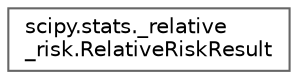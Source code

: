 digraph "Graphical Class Hierarchy"
{
 // LATEX_PDF_SIZE
  bgcolor="transparent";
  edge [fontname=Helvetica,fontsize=10,labelfontname=Helvetica,labelfontsize=10];
  node [fontname=Helvetica,fontsize=10,shape=box,height=0.2,width=0.4];
  rankdir="LR";
  Node0 [id="Node000000",label="scipy.stats._relative\l_risk.RelativeRiskResult",height=0.2,width=0.4,color="grey40", fillcolor="white", style="filled",URL="$df/d79/classscipy_1_1stats_1_1__relative__risk_1_1RelativeRiskResult.html",tooltip=" "];
}
